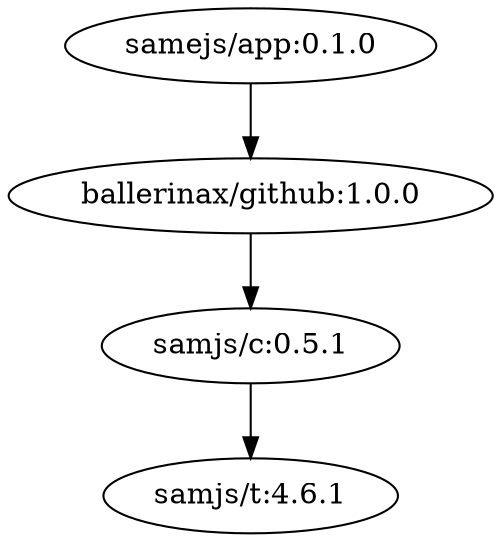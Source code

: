 digraph "example1" {
    "samejs/app:0.1.0" -> "ballerinax/github:1.0.0"
    "ballerinax/github:1.0.0" -> "samjs/c:0.5.1"
    "samjs/c:0.5.1" -> "samjs/t:4.6.1"

    "ballerinax/github:1.0.0" [repo = "local"]
}
